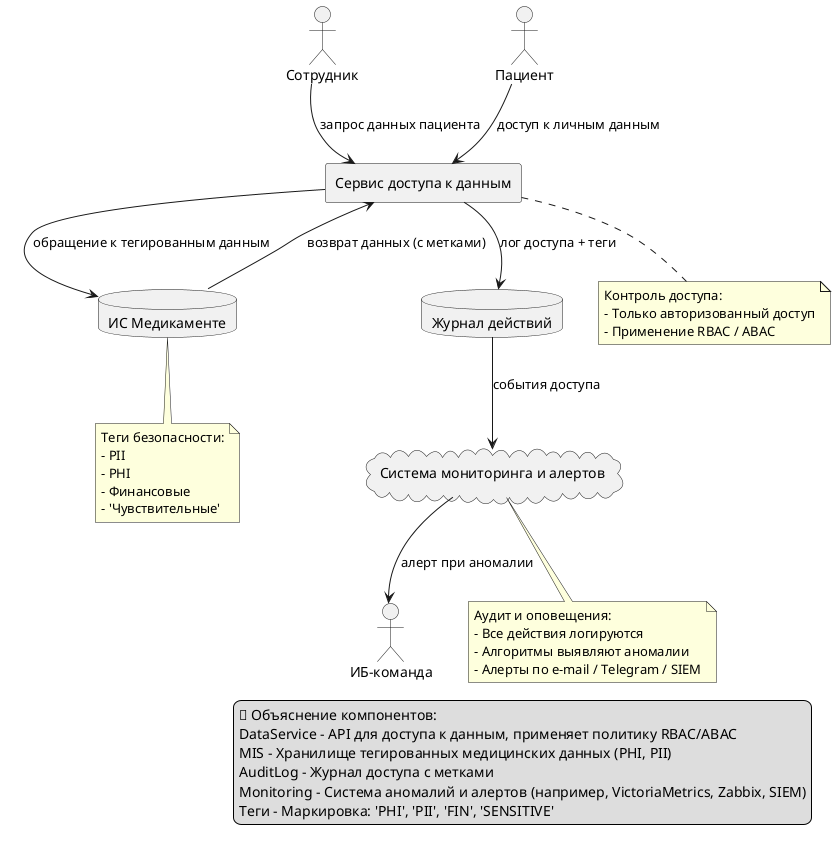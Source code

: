 @startuml

actor "Сотрудник" as Staff
actor "Пациент" as Patient
rectangle "Сервис доступа к данным" as DataService
database "ИС Медикаменте" as MIS
database "Журнал действий" as AuditLog
cloud "Система мониторинга и алертов" as Monitoring

Staff --> DataService : запрос данных пациента
Patient --> DataService : доступ к личным данным
DataService --> MIS : обращение к тегированным данным
MIS --> DataService : возврат данных (с метками)

DataService --> AuditLog : лог доступа + теги
AuditLog --> Monitoring : события доступа
Monitoring --> "ИБ-команда" : алерт при аномалии

note "Теги безопасности:\n- PII\n- PHI\n- Финансовые\n- 'Чувствительные'" as N1

note "Контроль доступа:\n- Только авторизованный доступ\n- Применение RBAC / ABAC" as N2

note "Аудит и оповещения:\n- Все действия логируются\n- Алгоритмы выявляют аномалии\n- Алерты по e-mail / Telegram / SIEM" as N3

MIS .. N1
DataService .. N2
Monitoring .. N3

legend right
📌 Объяснение компонентов:
DataService – API для доступа к данным, применяет политику RBAC/ABAC
MIS – Хранилище тегированных медицинских данных (PHI, PII)
AuditLog – Журнал доступа с метками
Monitoring – Система аномалий и алертов (например, VictoriaMetrics, Zabbix, SIEM)
Теги – Маркировка: 'PHI', 'PII', 'FIN', 'SENSITIVE'
endlegend

@enduml
